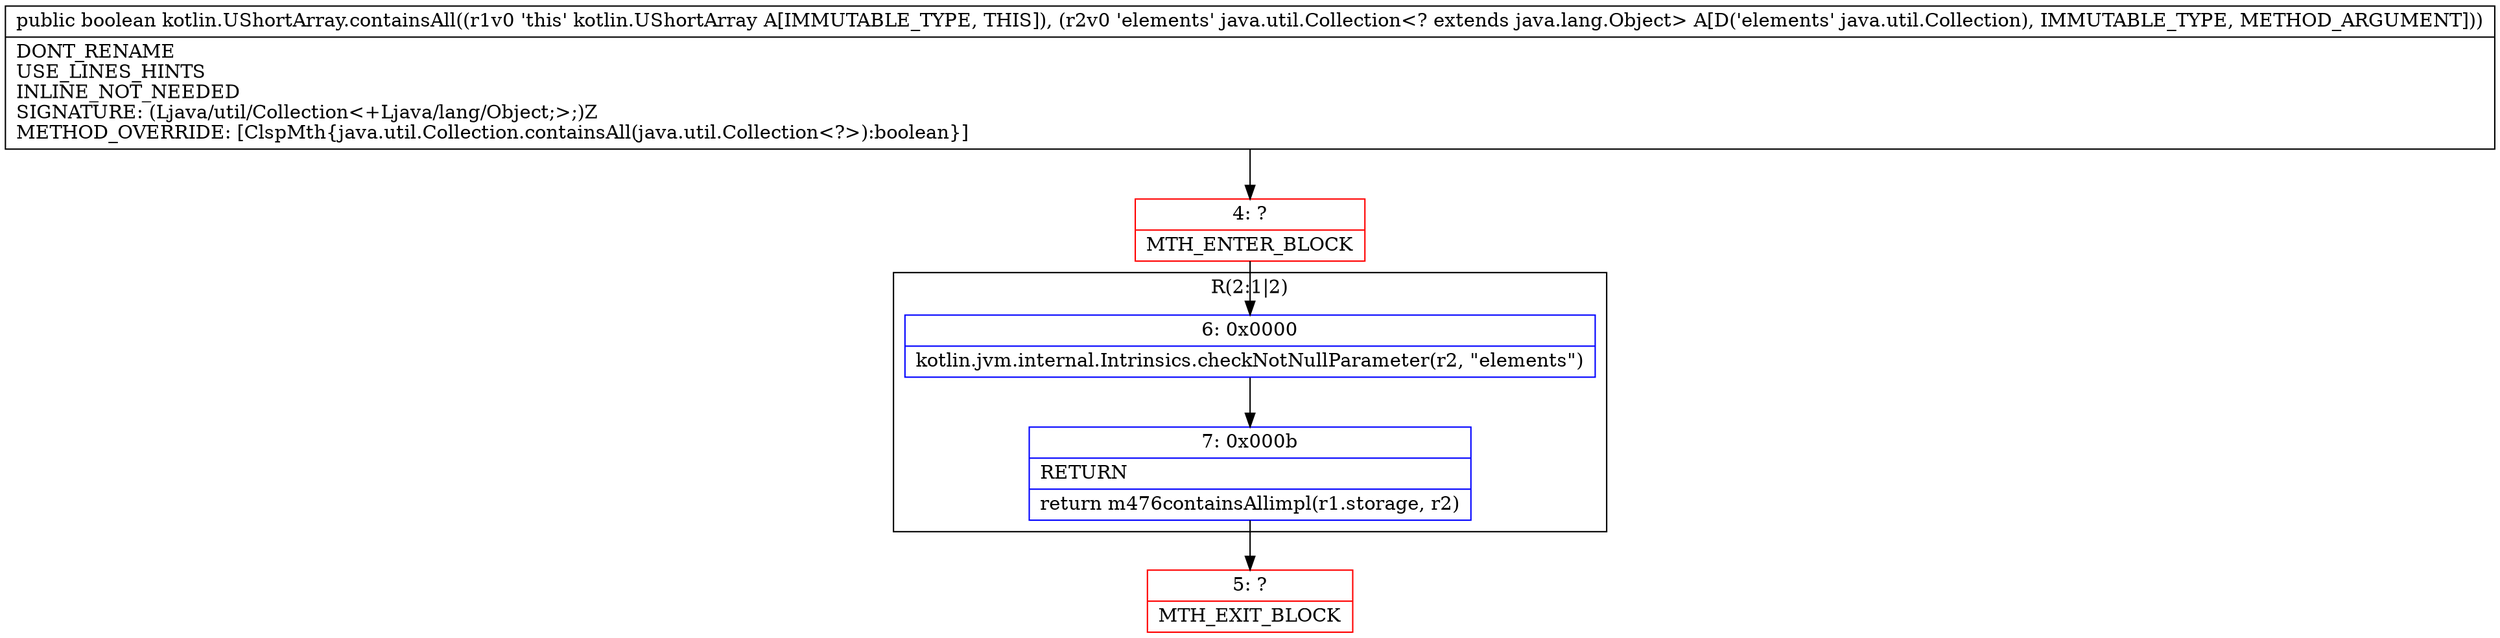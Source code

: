 digraph "CFG forkotlin.UShortArray.containsAll(Ljava\/util\/Collection;)Z" {
subgraph cluster_Region_1936867033 {
label = "R(2:1|2)";
node [shape=record,color=blue];
Node_6 [shape=record,label="{6\:\ 0x0000|kotlin.jvm.internal.Intrinsics.checkNotNullParameter(r2, \"elements\")\l}"];
Node_7 [shape=record,label="{7\:\ 0x000b|RETURN\l|return m476containsAllimpl(r1.storage, r2)\l}"];
}
Node_4 [shape=record,color=red,label="{4\:\ ?|MTH_ENTER_BLOCK\l}"];
Node_5 [shape=record,color=red,label="{5\:\ ?|MTH_EXIT_BLOCK\l}"];
MethodNode[shape=record,label="{public boolean kotlin.UShortArray.containsAll((r1v0 'this' kotlin.UShortArray A[IMMUTABLE_TYPE, THIS]), (r2v0 'elements' java.util.Collection\<? extends java.lang.Object\> A[D('elements' java.util.Collection), IMMUTABLE_TYPE, METHOD_ARGUMENT]))  | DONT_RENAME\lUSE_LINES_HINTS\lINLINE_NOT_NEEDED\lSIGNATURE: (Ljava\/util\/Collection\<+Ljava\/lang\/Object;\>;)Z\lMETHOD_OVERRIDE: [ClspMth\{java.util.Collection.containsAll(java.util.Collection\<?\>):boolean\}]\l}"];
MethodNode -> Node_4;Node_6 -> Node_7;
Node_7 -> Node_5;
Node_4 -> Node_6;
}

